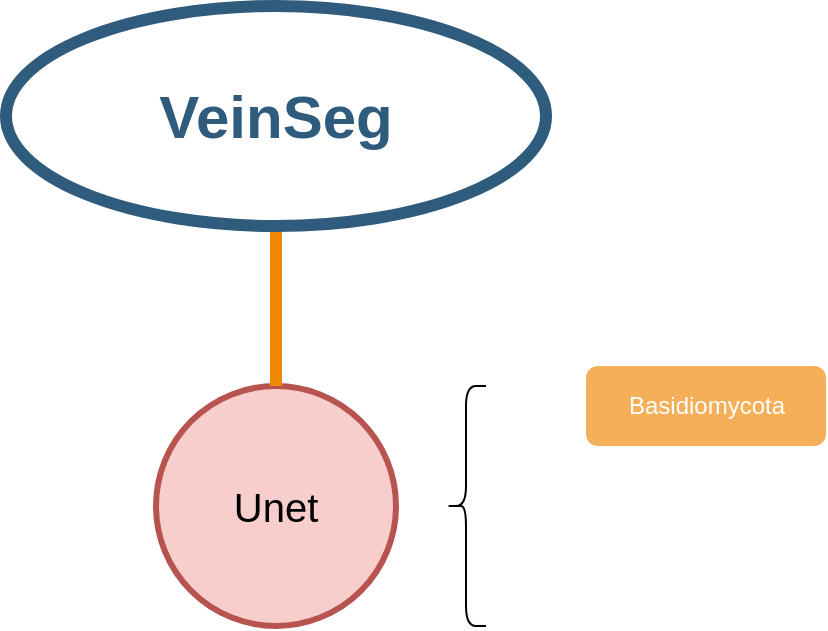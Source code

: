 <mxfile version="14.6.13" type="github">
  <diagram id="6a731a19-8d31-9384-78a2-239565b7b9f0" name="Page-1">
    <mxGraphModel dx="1422" dy="772" grid="1" gridSize="10" guides="1" tooltips="1" connect="1" arrows="1" fold="1" page="1" pageScale="1" pageWidth="1169" pageHeight="827" background="#ffffff" math="0" shadow="0">
      <root>
        <mxCell id="0" />
        <mxCell id="1" parent="0" />
        <mxCell id="1355" value="Unet" style="ellipse;whiteSpace=wrap;html=1;shadow=0;fontFamily=Helvetica;fontSize=20;align=center;strokeWidth=3;direction=south;fillColor=#f8cecc;strokeColor=#b85450;flipV=1;" parent="1" vertex="1">
          <mxGeometry x="335" y="230" width="120" height="120" as="geometry" />
        </mxCell>
        <mxCell id="1365" value="" style="edgeStyle=none;endArrow=none;strokeWidth=6;strokeColor=#F08705;html=1;" parent="1" source="1515" target="1355" edge="1">
          <mxGeometry x="-589" y="256.5" width="100" height="100" as="geometry">
            <mxPoint x="-589" y="356.5" as="sourcePoint" />
            <mxPoint x="-489" y="256.5" as="targetPoint" />
          </mxGeometry>
        </mxCell>
        <mxCell id="1471" value="Basidiomycota" style="rounded=1;fillColor=#f5af58;strokeColor=none;strokeWidth=3;shadow=0;html=1;fontColor=#FFFFFF;" parent="1" vertex="1">
          <mxGeometry x="550" y="220" width="120" height="40" as="geometry" />
        </mxCell>
        <mxCell id="1515" value="VeinSeg" style="ellipse;whiteSpace=wrap;html=1;shadow=0;fontFamily=Helvetica;fontSize=30;fontColor=#2F5B7C;align=center;strokeColor=#2F5B7C;strokeWidth=6;fillColor=#FFFFFF;fontStyle=1;gradientColor=none;" parent="1" vertex="1">
          <mxGeometry x="260" y="40" width="270" height="110" as="geometry" />
        </mxCell>
        <mxCell id="djenMZIc3a_QFovTbAAt-1548" value="" style="shape=curlyBracket;whiteSpace=wrap;html=1;rounded=1;" vertex="1" parent="1">
          <mxGeometry x="480" y="230" width="20" height="120" as="geometry" />
        </mxCell>
      </root>
    </mxGraphModel>
  </diagram>
</mxfile>
